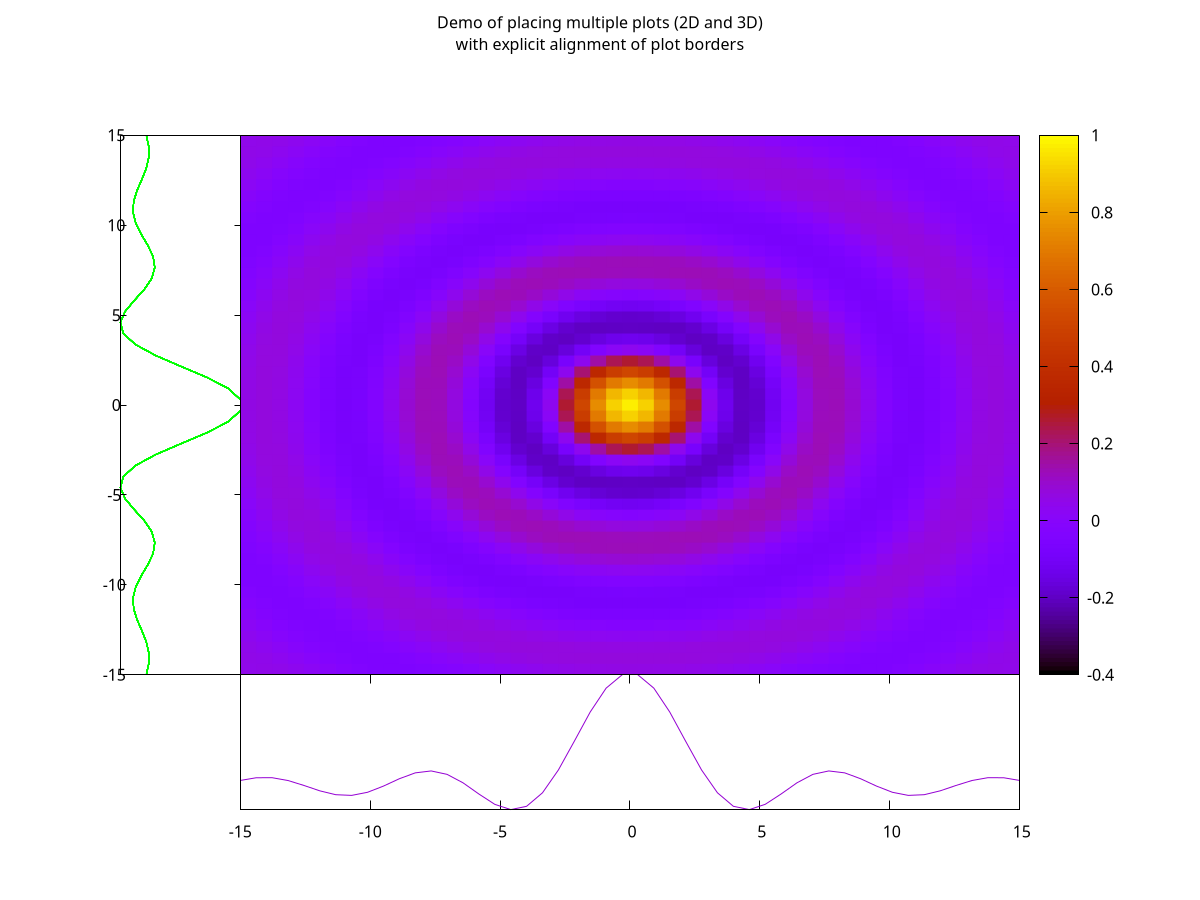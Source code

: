#
# Demonstrate use of 'set {btlr}margin at screen <value>'
# to pin plot borders to a specific place on the canvas.
# This allows positioning multiple plots on the page so that their
# corners line up perfectly.
#
# Aug 2006 - Ethan A Merritt
#

set multiplot title "Demo of placing multiple plots (2D and 3D)\nwith explicit alignment of plot borders"

#
# First plot  (large)
#
set lmargin at screen 0.20
set rmargin at screen 0.85
set bmargin at screen 0.25
set tmargin at screen 0.85

set pm3d
set palette rgbformulae 7, 5, 15
set view map
set samples 50, 50
set isosamples 50, 50
unset surface
set xrange [ -15.00 : 15.00 ]
set yrange [ -15.00 : 15.00 ]
set zrange [ -0.250 : 1.000 ]

unset xtics
unset ytics

unset key

splot sin(sqrt(x**2+y**2))/sqrt(x**2+y**2)

unset pm3d
unset key

#
# second plot  (tall and narrow; at left of main plot)
#
set lmargin at screen 0.10
set rmargin at screen 0.20

set ytics

set parametric
set dummy u,v
set view map

f(h) = sin(sqrt(h**2))/sqrt(h**2)

set urange [ -15.00 : 15.00 ]
set vrange [ -15.00 : 15.00 ]
set xrange [*:*]
set surface

splot f(u), u, 0 with lines lc rgb "green"

unset parametric

#
# third plot  (short and wide; at bottom of main plot)
#
set lmargin at screen 0.20
set rmargin at screen 0.85
set bmargin at screen 0.10
set tmargin at screen 0.25

set xrange [ -15.00 : 15.00 ]
set yrange [ * : * ]
set xtics
unset ytics

y = 0
plot sin(sqrt(x**2+y**2))/sqrt(x**2+y**2)

unset multiplot